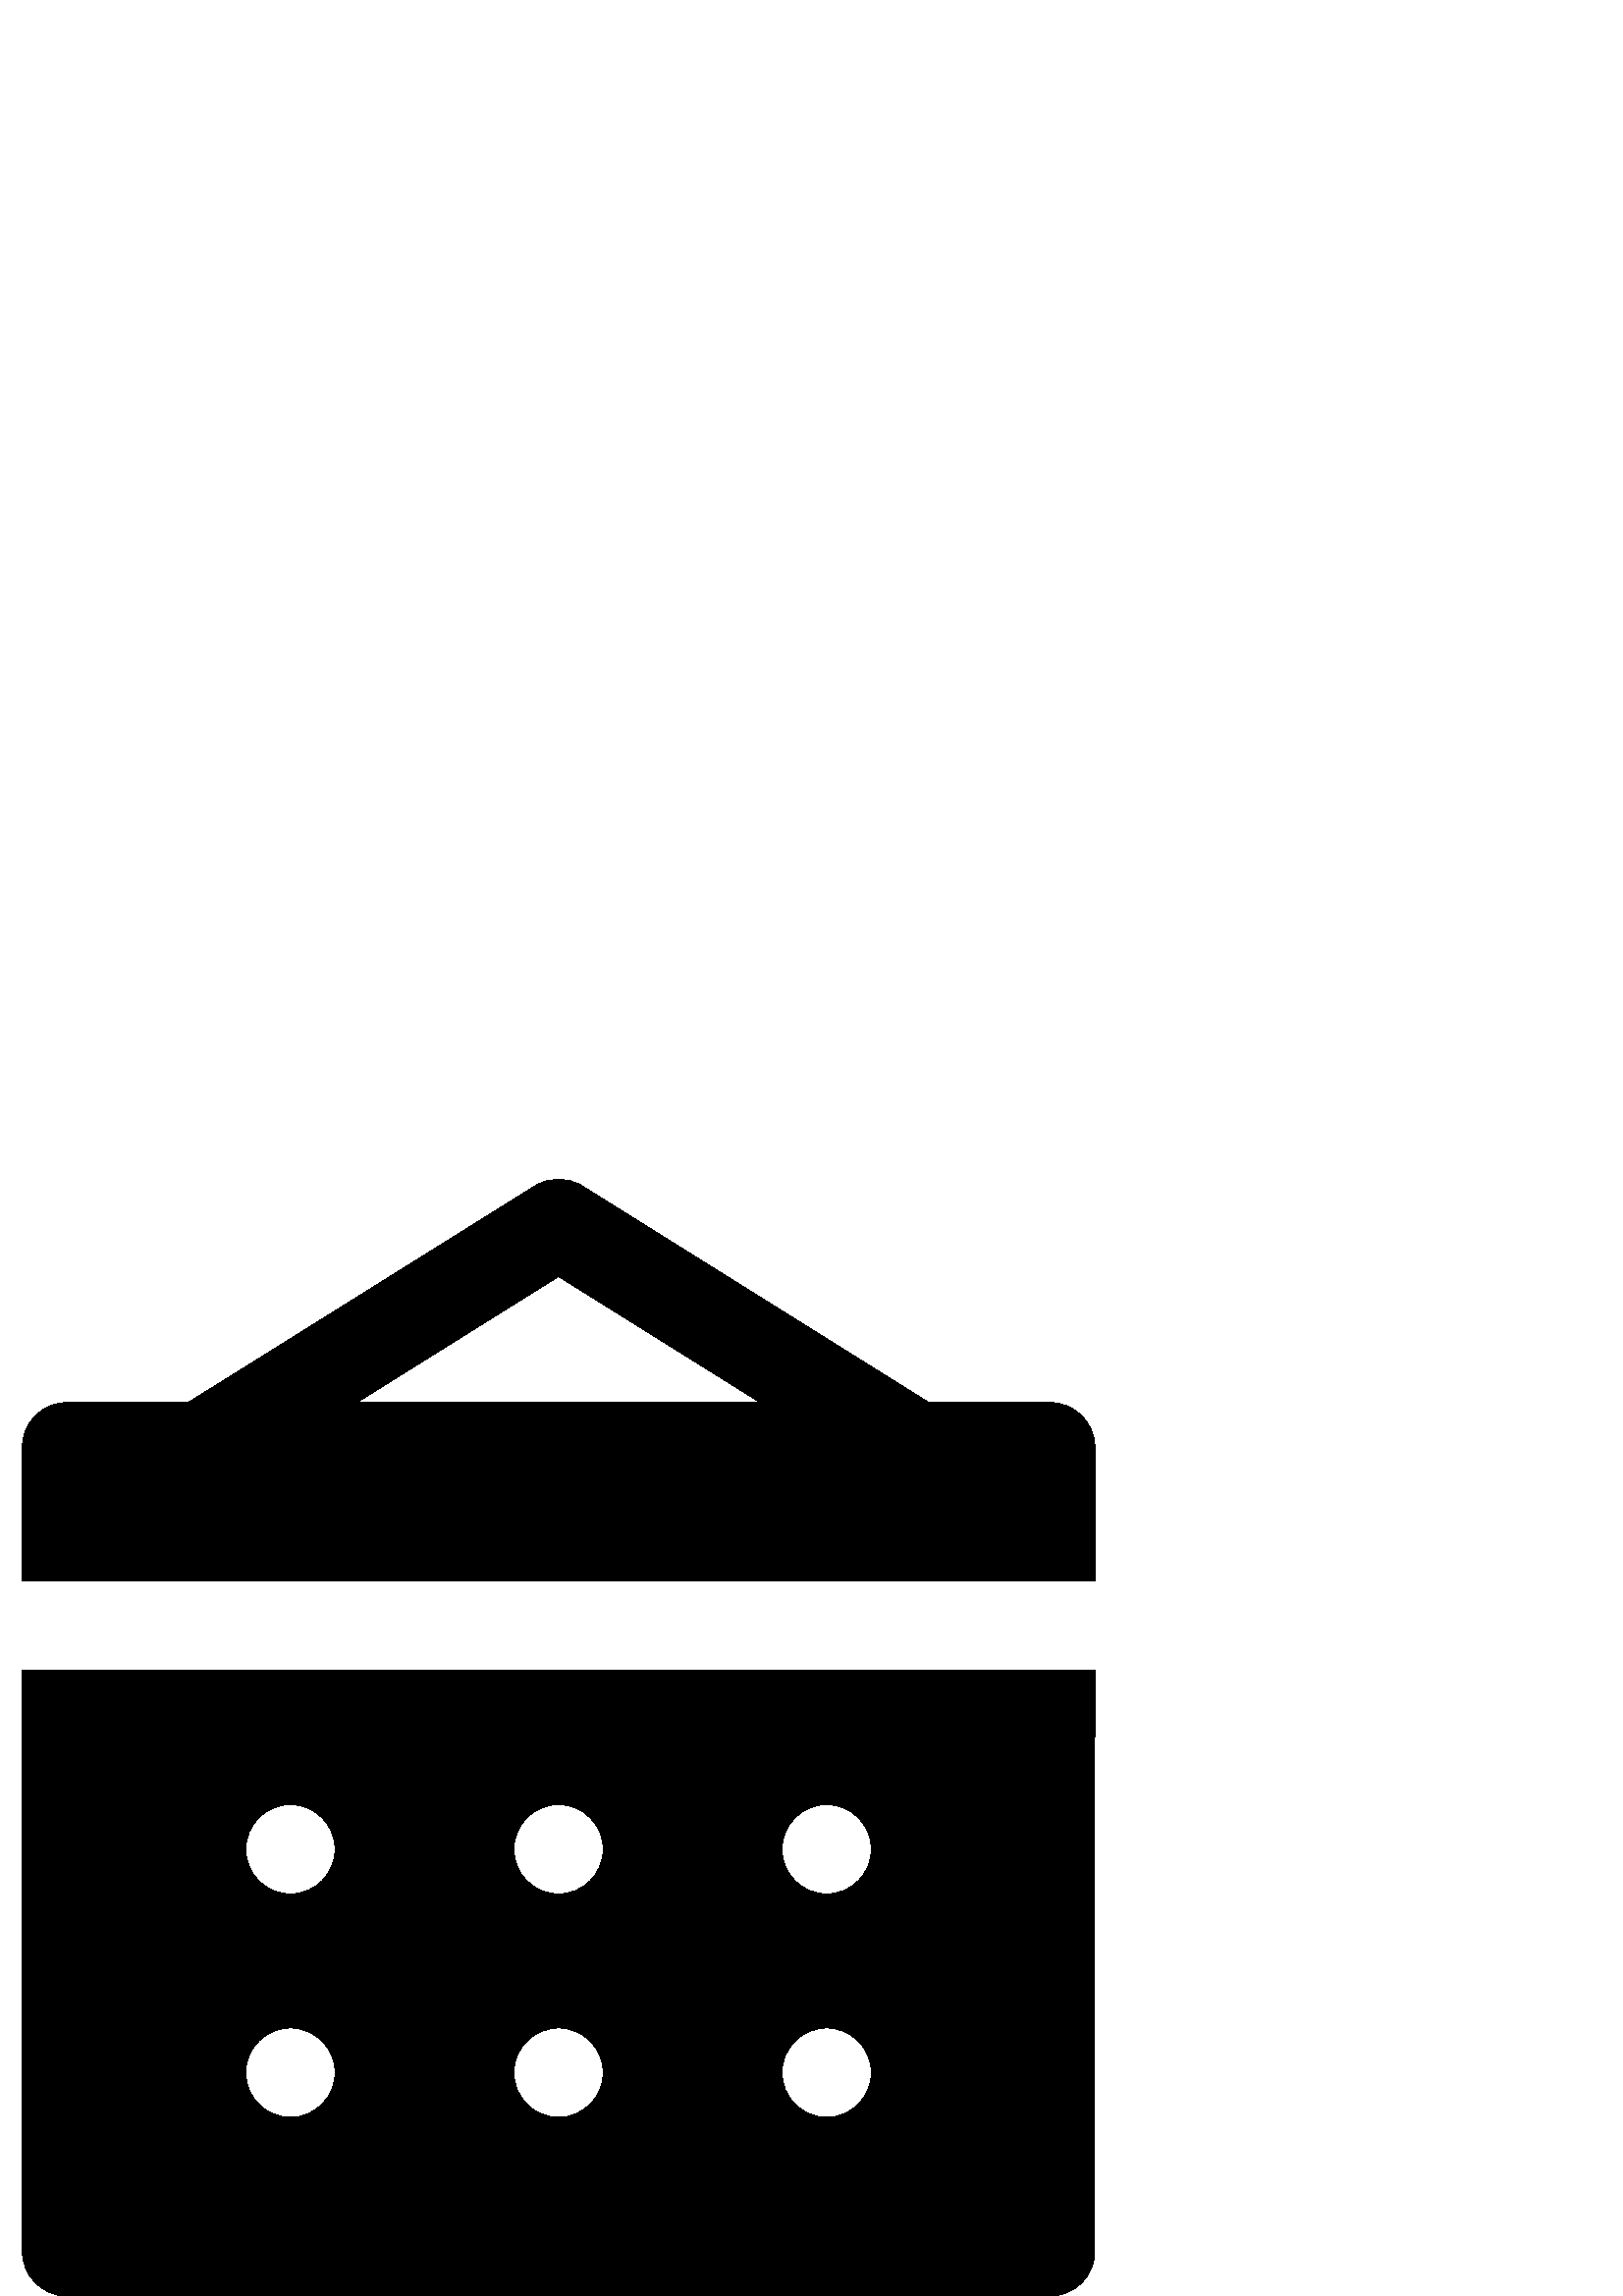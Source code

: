%!PS-Adobe-3.0 EPSF-3.0
%%Pages: 1
%%DocumentData: Clean7Bit
%%LanguageLevel: 2
%%BoundingBox: 8 -1 402 410
%%EndComments
%%BeginProlog
save
50 dict begin
/q { gsave } bind def
/Q { grestore } bind def
/cm { 6 array astore concat } bind def
/w { setlinewidth } bind def
/J { setlinecap } bind def
/j { setlinejoin } bind def
/M { setmiterlimit } bind def
/d { setdash } bind def
/m { moveto } bind def
/l { lineto } bind def
/c { curveto } bind def
/h { closepath } bind def
/re { exch dup neg 3 1 roll 5 3 roll moveto 0 rlineto
      0 exch rlineto 0 rlineto closepath } bind def
/S { stroke } bind def
/f { fill } bind def
/f* { eofill } bind def
/n { newpath } bind def
/W { clip } bind def
/W* { eoclip } bind def
/BT { } bind def
/ET { } bind def
/pdfmark where { pop globaldict /?pdfmark /exec load put }
    { globaldict begin /?pdfmark /pop load def /pdfmark
    /cleartomark load def end } ifelse
/BDC { mark 3 1 roll /BDC pdfmark } bind def
/EMC { mark /EMC pdfmark } bind def
/cairo_store_point { /cairo_point_y exch def /cairo_point_x exch def } def
/Tj { show currentpoint cairo_store_point } bind def
/TJ {
  {
    dup
    type /stringtype eq
    { show } { -0.001 mul 0 cairo_font_matrix dtransform rmoveto } ifelse
  } forall
  currentpoint cairo_store_point
} bind def
/cairo_selectfont { cairo_font_matrix aload pop pop pop 0 0 6 array astore
    cairo_font exch selectfont cairo_point_x cairo_point_y moveto } bind def
/Tf { pop /cairo_font exch def /cairo_font_matrix where
      { pop cairo_selectfont } if } bind def
/Td { matrix translate cairo_font_matrix matrix concatmatrix dup
      /cairo_font_matrix exch def dup 4 get exch 5 get cairo_store_point
      /cairo_font where { pop cairo_selectfont } if } bind def
/Tm { 2 copy 8 2 roll 6 array astore /cairo_font_matrix exch def
      cairo_store_point /cairo_font where { pop cairo_selectfont } if } bind def
/g { setgray } bind def
/rg { setrgbcolor } bind def
/d1 { setcachedevice } bind def
%%EndProlog
%%BeginSetup
%%EndSetup
%%Page: 1 1
%%BeginPageSetup
%%PageBoundingBox: 8 -1 402 410
%%EndPageSetup
q 8 -1 394 411 rectclip q
0 g
385.02 327.687 m 340.555 327.687 l 213.48 407.097 l 208.172 410.425 201.422
 410.425 196.113 407.097 c 69.039 327.687 l 24.57 327.687 l 15.512 327.687
 8.188 320.347 8.188 311.3 c 8.188 262.147 l 401.402 262.147 l 401.402 311.3
 l 401.402 320.347 394.082 327.687 385.02 327.687 c h
130.84 327.687 m 204.797 373.89 l 278.754 327.687 l h
130.84 327.687 m f
8.188 16.386 m 8.188 7.323 15.512 -0.001 24.57 -0.001 c 385.004 -0.001 
l 394.062 -0.001 401.387 7.323 401.387 16.386 c 401.402 229.374 l 8.188 
229.374 l h
303.102 180.226 m 312.145 180.226 319.484 172.886 319.484 163.839 c 319.484
 154.796 312.145 147.456 303.102 147.456 c 294.055 147.456 286.715 154.796
 286.715 163.839 c 286.715 172.886 294.055 180.226 303.102 180.226 c h
303.102 98.304 m 312.145 98.304 319.484 90.964 319.484 81.921 c 319.484
 72.874 312.145 65.534 303.102 65.534 c 294.055 65.534 286.715 72.874 286.715
 81.921 c 286.715 90.964 294.055 98.304 303.102 98.304 c h
204.797 180.226 m 213.84 180.226 221.18 172.886 221.18 163.839 c 221.18
 154.796 213.84 147.456 204.797 147.456 c 195.754 147.456 188.41 154.796
 188.41 163.839 c 188.41 172.886 195.754 180.226 204.797 180.226 c h
204.797 98.304 m 213.84 98.304 221.18 90.964 221.18 81.921 c 221.18 72.874
 213.84 65.534 204.797 65.534 c 195.754 65.534 188.41 72.874 188.41 81.921
 c 188.41 90.964 195.754 98.304 204.797 98.304 c h
106.492 180.226 m 115.535 180.226 122.875 172.886 122.875 163.839 c 122.875
 154.796 115.535 147.456 106.492 147.456 c 97.449 147.456 90.109 154.796
 90.109 163.839 c 90.109 172.886 97.449 180.226 106.492 180.226 c h
106.492 98.304 m 115.535 98.304 122.875 90.964 122.875 81.921 c 122.875
 72.874 115.535 65.534 106.492 65.534 c 97.449 65.534 90.109 72.874 90.109
 81.921 c 90.109 90.964 97.449 98.304 106.492 98.304 c h
106.492 98.304 m f
Q Q
showpage
%%Trailer
end restore
%%EOF

